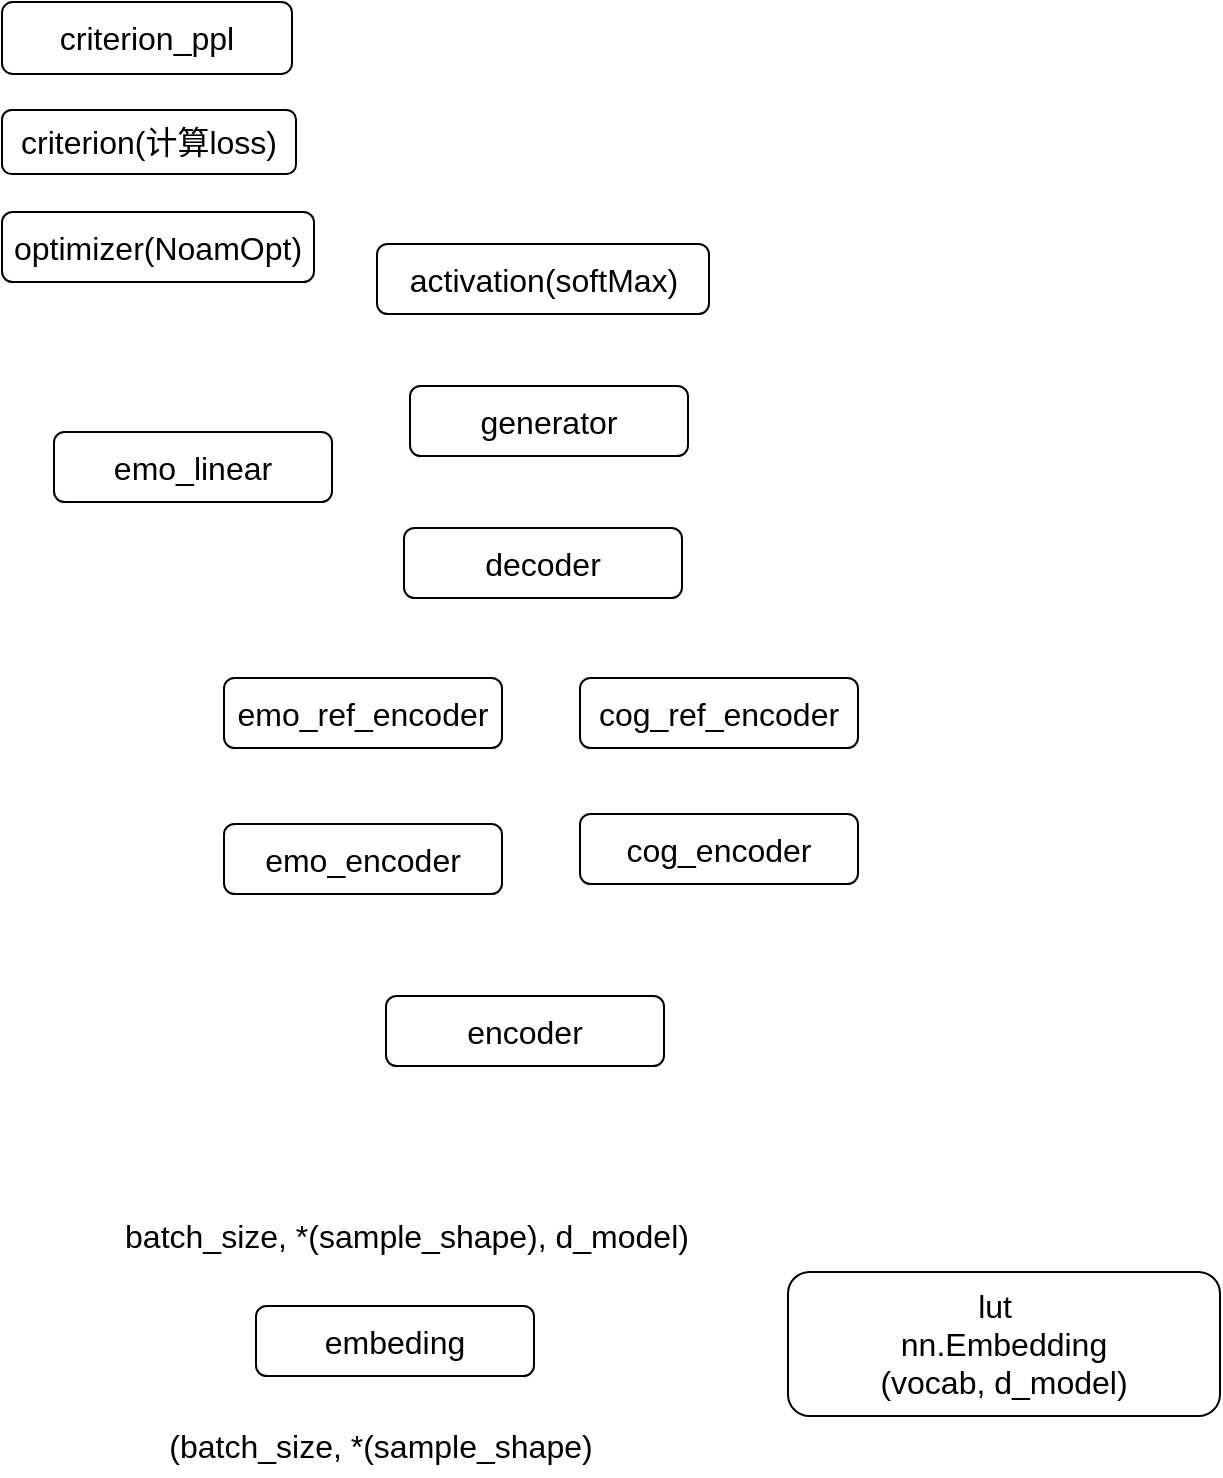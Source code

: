 <mxfile version="22.1.21" type="github">
  <diagram name="第 1 页" id="ihWGKwlDa6VRTUdzQJky">
    <mxGraphModel dx="1049" dy="1568" grid="0" gridSize="10" guides="1" tooltips="1" connect="1" arrows="1" fold="1" page="0" pageScale="1" pageWidth="827" pageHeight="1169" math="0" shadow="0">
      <root>
        <mxCell id="0" />
        <mxCell id="1" parent="0" />
        <mxCell id="0dc50Q2low9ilCVPcxdN-1" value="embeding" style="rounded=1;whiteSpace=wrap;html=1;fontSize=16;" vertex="1" parent="1">
          <mxGeometry x="-166" y="167" width="139" height="35" as="geometry" />
        </mxCell>
        <mxCell id="0dc50Q2low9ilCVPcxdN-2" value="encoder" style="rounded=1;whiteSpace=wrap;html=1;fontSize=16;" vertex="1" parent="1">
          <mxGeometry x="-101" y="12" width="139" height="35" as="geometry" />
        </mxCell>
        <mxCell id="0dc50Q2low9ilCVPcxdN-3" value="emo_encoder" style="rounded=1;whiteSpace=wrap;html=1;fontSize=16;" vertex="1" parent="1">
          <mxGeometry x="-182" y="-74" width="139" height="35" as="geometry" />
        </mxCell>
        <mxCell id="0dc50Q2low9ilCVPcxdN-4" value="cog_encoder" style="rounded=1;whiteSpace=wrap;html=1;fontSize=16;" vertex="1" parent="1">
          <mxGeometry x="-4" y="-79" width="139" height="35" as="geometry" />
        </mxCell>
        <mxCell id="0dc50Q2low9ilCVPcxdN-5" value="emo_ref_encoder" style="rounded=1;whiteSpace=wrap;html=1;fontSize=16;" vertex="1" parent="1">
          <mxGeometry x="-182" y="-147" width="139" height="35" as="geometry" />
        </mxCell>
        <mxCell id="0dc50Q2low9ilCVPcxdN-6" value="cog_ref_encoder" style="rounded=1;whiteSpace=wrap;html=1;fontSize=16;" vertex="1" parent="1">
          <mxGeometry x="-4" y="-147" width="139" height="35" as="geometry" />
        </mxCell>
        <mxCell id="0dc50Q2low9ilCVPcxdN-7" value="decoder" style="rounded=1;whiteSpace=wrap;html=1;fontSize=16;" vertex="1" parent="1">
          <mxGeometry x="-92" y="-222" width="139" height="35" as="geometry" />
        </mxCell>
        <mxCell id="0dc50Q2low9ilCVPcxdN-8" value="emo_linear" style="rounded=1;whiteSpace=wrap;html=1;fontSize=16;" vertex="1" parent="1">
          <mxGeometry x="-267" y="-270" width="139" height="35" as="geometry" />
        </mxCell>
        <mxCell id="0dc50Q2low9ilCVPcxdN-9" value="generator" style="rounded=1;whiteSpace=wrap;html=1;fontSize=16;" vertex="1" parent="1">
          <mxGeometry x="-89" y="-293" width="139" height="35" as="geometry" />
        </mxCell>
        <mxCell id="0dc50Q2low9ilCVPcxdN-10" value="activation(softMax)" style="rounded=1;whiteSpace=wrap;html=1;fontSize=16;" vertex="1" parent="1">
          <mxGeometry x="-105.5" y="-364" width="166" height="35" as="geometry" />
        </mxCell>
        <mxCell id="0dc50Q2low9ilCVPcxdN-11" value="criterion(计算loss)" style="rounded=1;whiteSpace=wrap;html=1;fontSize=16;" vertex="1" parent="1">
          <mxGeometry x="-293" y="-431" width="147" height="32" as="geometry" />
        </mxCell>
        <mxCell id="0dc50Q2low9ilCVPcxdN-12" value="optimizer(NoamOpt)" style="rounded=1;whiteSpace=wrap;html=1;fontSize=16;" vertex="1" parent="1">
          <mxGeometry x="-293" y="-380" width="156" height="35" as="geometry" />
        </mxCell>
        <mxCell id="0dc50Q2low9ilCVPcxdN-13" value="criterion_ppl" style="rounded=1;whiteSpace=wrap;html=1;fontSize=16;" vertex="1" parent="1">
          <mxGeometry x="-293" y="-485" width="145" height="36" as="geometry" />
        </mxCell>
        <mxCell id="0dc50Q2low9ilCVPcxdN-15" value="lut&amp;nbsp;&amp;nbsp;&lt;br&gt;nn.Embedding&lt;br&gt;(vocab, d_model)" style="rounded=1;whiteSpace=wrap;html=1;fontSize=16;" vertex="1" parent="1">
          <mxGeometry x="100" y="150" width="216" height="72" as="geometry" />
        </mxCell>
        <mxCell id="0dc50Q2low9ilCVPcxdN-16" value="(batch_size, *(sample_shape)" style="text;html=1;strokeColor=none;fillColor=none;align=center;verticalAlign=middle;whiteSpace=wrap;rounded=0;fontSize=16;" vertex="1" parent="1">
          <mxGeometry x="-231" y="222" width="255" height="30" as="geometry" />
        </mxCell>
        <mxCell id="0dc50Q2low9ilCVPcxdN-17" value="batch_size, *(sample_shape), d_model)" style="text;html=1;strokeColor=none;fillColor=none;align=center;verticalAlign=middle;whiteSpace=wrap;rounded=0;fontSize=16;" vertex="1" parent="1">
          <mxGeometry x="-248" y="117" width="315" height="30" as="geometry" />
        </mxCell>
      </root>
    </mxGraphModel>
  </diagram>
</mxfile>
